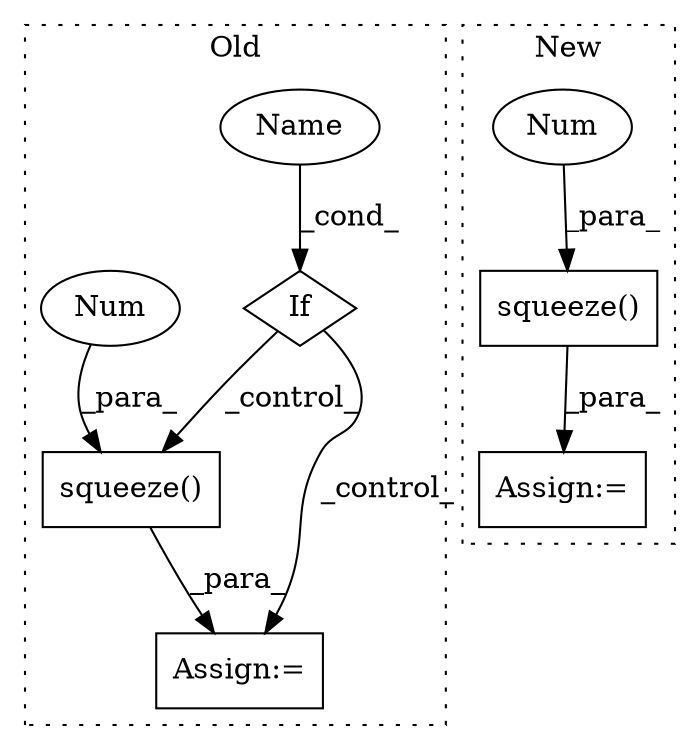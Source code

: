 digraph G {
subgraph cluster0 {
1 [label="If" a="96" s="8414,8430" l="3,18" shape="diamond"];
3 [label="Assign:=" a="68" s="8893" l="3" shape="box"];
6 [label="Name" a="87" s="8417" l="13" shape="ellipse"];
7 [label="squeeze()" a="75" s="8896,8930" l="33,1" shape="box"];
8 [label="Num" a="76" s="8929" l="1" shape="ellipse"];
label = "Old";
style="dotted";
}
subgraph cluster1 {
2 [label="squeeze()" a="75" s="8917,8951" l="33,1" shape="box"];
4 [label="Assign:=" a="68" s="8895" l="3" shape="box"];
5 [label="Num" a="76" s="8950" l="1" shape="ellipse"];
label = "New";
style="dotted";
}
1 -> 7 [label="_control_"];
1 -> 3 [label="_control_"];
2 -> 4 [label="_para_"];
5 -> 2 [label="_para_"];
6 -> 1 [label="_cond_"];
7 -> 3 [label="_para_"];
8 -> 7 [label="_para_"];
}